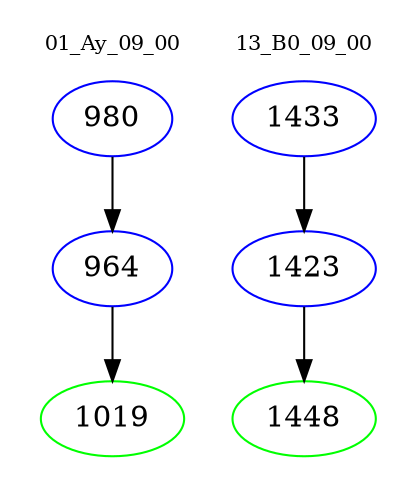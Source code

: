 digraph{
subgraph cluster_0 {
color = white
label = "01_Ay_09_00";
fontsize=10;
T0_980 [label="980", color="blue"]
T0_980 -> T0_964 [color="black"]
T0_964 [label="964", color="blue"]
T0_964 -> T0_1019 [color="black"]
T0_1019 [label="1019", color="green"]
}
subgraph cluster_1 {
color = white
label = "13_B0_09_00";
fontsize=10;
T1_1433 [label="1433", color="blue"]
T1_1433 -> T1_1423 [color="black"]
T1_1423 [label="1423", color="blue"]
T1_1423 -> T1_1448 [color="black"]
T1_1448 [label="1448", color="green"]
}
}
